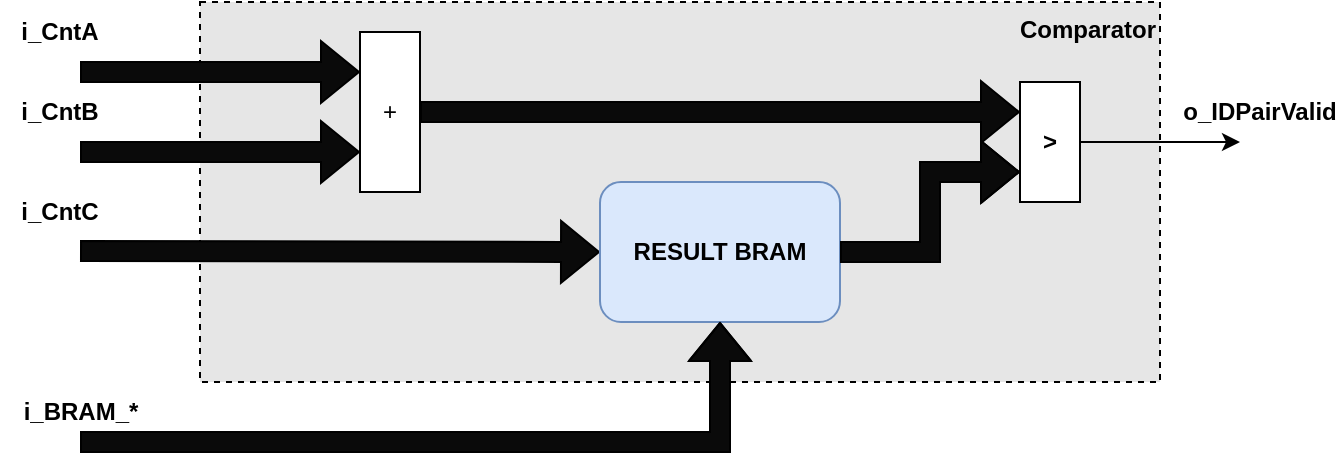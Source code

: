 <mxfile version="24.7.17" pages="2">
  <diagram name="cmp" id="C-ru3QSlHD4g3-aie_iI">
    <mxGraphModel dx="2954" dy="1230" grid="1" gridSize="10" guides="1" tooltips="1" connect="1" arrows="1" fold="1" page="1" pageScale="1" pageWidth="850" pageHeight="1100" math="0" shadow="0">
      <root>
        <mxCell id="0" />
        <mxCell id="1" parent="0" />
        <mxCell id="Mh98w-Ku2M0GA1me9Cvf-1" value="&lt;b&gt;Comparator&lt;/b&gt;" style="rounded=0;whiteSpace=wrap;html=1;dashed=1;verticalAlign=top;align=right;fillColor=#E6E6E6;" parent="1" vertex="1">
          <mxGeometry x="160" y="480" width="480" height="190" as="geometry" />
        </mxCell>
        <mxCell id="Mh98w-Ku2M0GA1me9Cvf-2" value="+" style="rounded=0;whiteSpace=wrap;html=1;" parent="1" vertex="1">
          <mxGeometry x="240" y="495" width="30" height="80" as="geometry" />
        </mxCell>
        <mxCell id="Mh98w-Ku2M0GA1me9Cvf-4" value="" style="shape=flexArrow;endArrow=classic;html=1;rounded=0;entryX=0;entryY=0.25;entryDx=0;entryDy=0;fillColor=#0A0A0A;" parent="1" target="Mh98w-Ku2M0GA1me9Cvf-2" edge="1">
          <mxGeometry width="50" height="50" relative="1" as="geometry">
            <mxPoint x="100" y="515" as="sourcePoint" />
            <mxPoint x="450" y="510" as="targetPoint" />
          </mxGeometry>
        </mxCell>
        <mxCell id="Mh98w-Ku2M0GA1me9Cvf-5" value="" style="shape=flexArrow;endArrow=classic;html=1;rounded=0;entryX=0;entryY=0.75;entryDx=0;entryDy=0;fillColor=#0A0A0A;" parent="1" target="Mh98w-Ku2M0GA1me9Cvf-2" edge="1">
          <mxGeometry width="50" height="50" relative="1" as="geometry">
            <mxPoint x="100" y="555" as="sourcePoint" />
            <mxPoint x="240" y="530" as="targetPoint" />
          </mxGeometry>
        </mxCell>
        <mxCell id="Mh98w-Ku2M0GA1me9Cvf-6" value="" style="shape=flexArrow;endArrow=classic;html=1;rounded=0;fillColor=#0A0A0A;entryX=0;entryY=0.5;entryDx=0;entryDy=0;" parent="1" target="Mh98w-Ku2M0GA1me9Cvf-13" edge="1">
          <mxGeometry width="50" height="50" relative="1" as="geometry">
            <mxPoint x="100" y="604.5" as="sourcePoint" />
            <mxPoint x="340" y="604.5" as="targetPoint" />
          </mxGeometry>
        </mxCell>
        <mxCell id="Mh98w-Ku2M0GA1me9Cvf-7" value="" style="shape=flexArrow;endArrow=classic;html=1;rounded=0;entryX=0;entryY=0.25;entryDx=0;entryDy=0;fillColor=#0A0A0A;exitX=1;exitY=0.5;exitDx=0;exitDy=0;" parent="1" source="Mh98w-Ku2M0GA1me9Cvf-2" target="qnvm12OApcXYjSJxWe75-1" edge="1">
          <mxGeometry width="50" height="50" relative="1" as="geometry">
            <mxPoint x="110" y="500" as="sourcePoint" />
            <mxPoint x="340" y="510" as="targetPoint" />
          </mxGeometry>
        </mxCell>
        <mxCell id="Mh98w-Ku2M0GA1me9Cvf-9" value="&lt;b&gt;i_CntA&lt;/b&gt;" style="text;html=1;align=center;verticalAlign=middle;whiteSpace=wrap;rounded=0;" parent="1" vertex="1">
          <mxGeometry x="60" y="480" width="60" height="30" as="geometry" />
        </mxCell>
        <mxCell id="Mh98w-Ku2M0GA1me9Cvf-11" value="&lt;b&gt;i_CntB&lt;/b&gt;" style="text;html=1;align=center;verticalAlign=middle;whiteSpace=wrap;rounded=0;" parent="1" vertex="1">
          <mxGeometry x="60" y="520" width="60" height="30" as="geometry" />
        </mxCell>
        <mxCell id="Mh98w-Ku2M0GA1me9Cvf-12" value="&lt;b&gt;i_CntC&lt;/b&gt;" style="text;html=1;align=center;verticalAlign=middle;whiteSpace=wrap;rounded=0;" parent="1" vertex="1">
          <mxGeometry x="60" y="570" width="60" height="30" as="geometry" />
        </mxCell>
        <mxCell id="Mh98w-Ku2M0GA1me9Cvf-13" value="&lt;b&gt;RESULT BRAM&lt;/b&gt;" style="rounded=1;whiteSpace=wrap;html=1;fillColor=#dae8fc;strokeColor=#6c8ebf;" parent="1" vertex="1">
          <mxGeometry x="360" y="570" width="120" height="70" as="geometry" />
        </mxCell>
        <mxCell id="Mh98w-Ku2M0GA1me9Cvf-23" value="&lt;b&gt;o_IDPairValid&lt;/b&gt;" style="text;html=1;align=center;verticalAlign=middle;whiteSpace=wrap;rounded=0;" parent="1" vertex="1">
          <mxGeometry x="660" y="520" width="60" height="30" as="geometry" />
        </mxCell>
        <mxCell id="qnvm12OApcXYjSJxWe75-1" value="&amp;gt;" style="rounded=0;whiteSpace=wrap;html=1;fontStyle=1" parent="1" vertex="1">
          <mxGeometry x="570" y="520" width="30" height="60" as="geometry" />
        </mxCell>
        <mxCell id="qnvm12OApcXYjSJxWe75-2" value="" style="endArrow=classic;html=1;rounded=0;exitX=1;exitY=0.5;exitDx=0;exitDy=0;" parent="1" source="qnvm12OApcXYjSJxWe75-1" edge="1">
          <mxGeometry width="50" height="50" relative="1" as="geometry">
            <mxPoint x="400" y="590" as="sourcePoint" />
            <mxPoint x="680" y="550" as="targetPoint" />
          </mxGeometry>
        </mxCell>
        <mxCell id="qnvm12OApcXYjSJxWe75-3" value="" style="shape=flexArrow;endArrow=classic;html=1;rounded=0;fillColor=#0A0A0A;exitX=1;exitY=0.5;exitDx=0;exitDy=0;entryX=0;entryY=0.75;entryDx=0;entryDy=0;edgeStyle=orthogonalEdgeStyle;" parent="1" source="Mh98w-Ku2M0GA1me9Cvf-13" target="qnvm12OApcXYjSJxWe75-1" edge="1">
          <mxGeometry width="50" height="50" relative="1" as="geometry">
            <mxPoint x="420" y="769.71" as="sourcePoint" />
            <mxPoint x="770" y="770" as="targetPoint" />
          </mxGeometry>
        </mxCell>
        <mxCell id="CR12NjdQBf6CuTm6K41W-1" value="" style="shape=flexArrow;endArrow=classic;html=1;rounded=0;fillColor=#0A0A0A;entryX=0.5;entryY=1;entryDx=0;entryDy=0;" parent="1" target="Mh98w-Ku2M0GA1me9Cvf-13" edge="1">
          <mxGeometry width="50" height="50" relative="1" as="geometry">
            <mxPoint x="100" y="700" as="sourcePoint" />
            <mxPoint x="360" y="700.5" as="targetPoint" />
            <Array as="points">
              <mxPoint x="420" y="700" />
            </Array>
          </mxGeometry>
        </mxCell>
        <mxCell id="bbemmLvDLGGD7GPPc4rm-1" value="&lt;b&gt;i_BRAM_*&lt;/b&gt;" style="text;html=1;align=center;verticalAlign=middle;resizable=0;points=[];autosize=1;strokeColor=none;fillColor=none;" parent="1" vertex="1">
          <mxGeometry x="60" y="670" width="80" height="30" as="geometry" />
        </mxCell>
      </root>
    </mxGraphModel>
  </diagram>
  <diagram id="XBhRVm506TaccE6RvbiH" name="top">
    <mxGraphModel dx="1359" dy="963" grid="1" gridSize="10" guides="1" tooltips="1" connect="1" arrows="1" fold="1" page="1" pageScale="1" pageWidth="850" pageHeight="1100" math="0" shadow="0">
      <root>
        <mxCell id="0" />
        <mxCell id="1" parent="0" />
        <mxCell id="8ESVGFdizlpE47jeW_VG-1" value="&lt;b style=&quot;font-size: 16px;&quot;&gt;VECTOR CONCATENATOR&lt;/b&gt;" style="rounded=0;whiteSpace=wrap;html=1;" vertex="1" parent="1">
          <mxGeometry x="280" y="200" width="200" height="80" as="geometry" />
        </mxCell>
      </root>
    </mxGraphModel>
  </diagram>
</mxfile>
